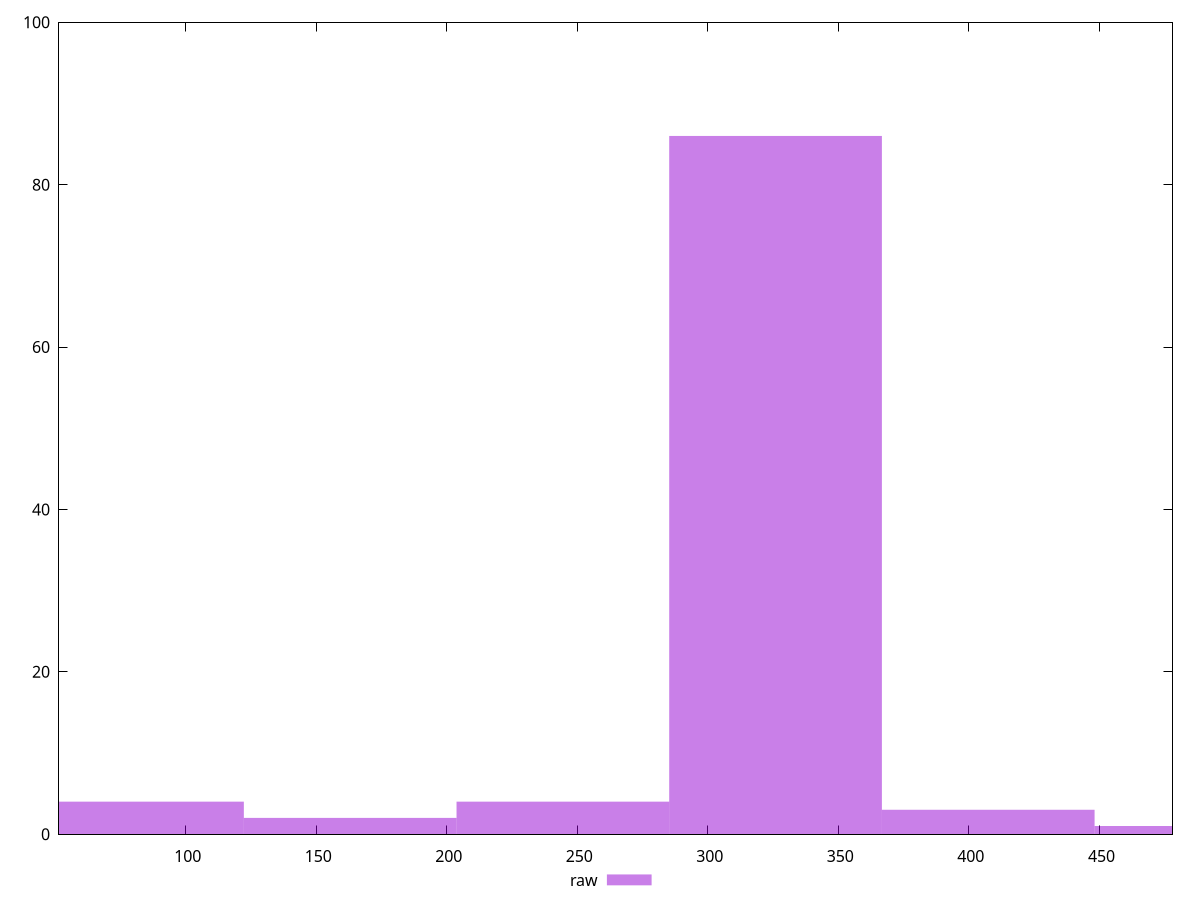 reset

$raw <<EOF
325.93649638287974 86
81.48412409571993 4
162.96824819143987 2
407.4206204785997 3
244.4523722871598 4
488.9047445743196 1
EOF

set key outside below
set boxwidth 81.48412409571993
set xrange [51.40700000524521:478.014]
set yrange [0:100]
set trange [0:100]
set style fill transparent solid 0.5 noborder
set terminal svg size 640, 490 enhanced background rgb 'white'
set output "report_00013_2021-02-09T12-04-24.940Z/uses-rel-preconnect/samples/pages+cached+noadtech/raw/histogram.svg"

plot $raw title "raw" with boxes

reset

